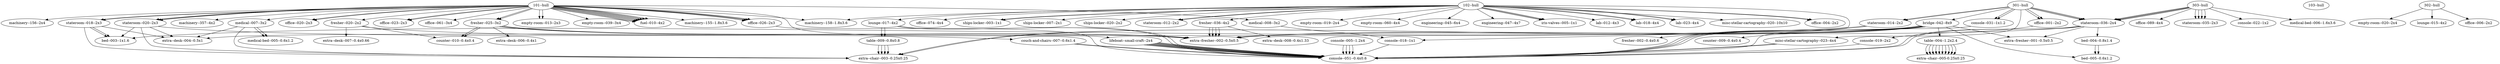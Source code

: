 
digraph symbolGraph {
  
  "101--hull"
  "102--hull"
  "103--hull"
  "301--hull"
  "302--hull"
  "303--hull"
  "bed--003--1x1.6"
  "bed--004--0.8x1.4"
  "bed--005--0.6x1.2"
  "bridge--042--8x9"
  "console--005--1.2x4"
  "console--018--1x1"
  "console--019--2x2"
  "console--022--1x2"
  "console--031--1x1.2"
  "console--051--0.4x0.6"
  "couch-and-chairs--007--0.6x1.4"
  "counter--009--0.4x0.4"
  "counter--010--0.4x0.4"
  "empty-room--013--2x3"
  "empty-room--019--2x4"
  "empty-room--020--2x4"
  "empty-room--039--3x4"
  "empty-room--060--4x4"
  "engineering--045--6x4"
  "engineering--047--4x7"
  "extra--chair--003--0.25x0.25"
  "extra--chair--005-0.25x0.25"
  "extra--desk--004--0.5x1"
  "extra--desk--006--0.4x1"
  "extra--desk--007--0.4x0.66"
  "extra--desk--008--0.4x1.33"
  "extra--fresher--001--0.5x0.5"
  "extra--fresher--002--0.5x0.5"
  "fresher--002--0.4x0.6"
  "fresher--020--2x2"
  "fresher--025--3x2"
  "fresher--036--4x2"
  "fuel--010--4x2"
  "iris-valves--005--1x1"
  "lab--012--4x3"
  "lab--018--4x4"
  "lab--023--4x4"
  "lifeboat--small-craft--2x4"
  "lounge--015--4x2"
  "lounge--017--4x2"
  "machinery--155--1.8x3.6"
  "machinery--156--2x4"
  "machinery--158--1.8x3.6"
  "machinery--357--4x2"
  "medical--007--3x2"
  "medical--008--3x2"
  "medical-bed--005--0.6x1.2"
  "medical-bed--006--1.6x3.6"
  "misc-stellar-cartography--020--10x10"
  "misc-stellar-cartography--023--4x4"
  "office--001--2x2"
  "office--004--2x2"
  "office--006--2x2"
  "office--020--2x3"
  "office--023--2x3"
  "office--026--2x3"
  "office--061--3x4"
  "office--074--4x4"
  "office--089--4x4"
  "ships-locker--003--1x1"
  "ships-locker--007--2x1"
  "ships-locker--020--2x2"
  "stateroom--012--2x2"
  "stateroom--014--2x2"
  "stateroom--018--2x3"
  "stateroom--020--2x3"
  "stateroom--035--2x3"
  "stateroom--036--2x4"
  "table--004--1.2x2.4"
  "table--009--0.8x0.8"


  "101--hull" -> "office--026--2x3" 
  "101--hull" -> "office--026--2x3" 
  "101--hull" -> "office--026--2x3" 
  "101--hull" -> "office--026--2x3" 
  "101--hull" -> "stateroom--020--2x3" 
  "101--hull" -> "stateroom--020--2x3" 
  "101--hull" -> "stateroom--020--2x3" 
  "101--hull" -> "empty-room--013--2x3" 
  "101--hull" -> "empty-room--013--2x3" 
  "101--hull" -> "office--020--2x3" 
  "101--hull" -> "office--020--2x3" 
  "101--hull" -> "office--023--2x3" 
  "101--hull" -> "office--023--2x3" 
  "101--hull" -> "fresher--020--2x2" 
  "101--hull" -> "stateroom--018--2x3" 
  "101--hull" -> "stateroom--018--2x3" 
  "101--hull" -> "fresher--025--3x2" 
  "101--hull" -> "fresher--025--3x2" 
  "101--hull" -> "office--061--3x4" 
  "101--hull" -> "medical--007--3x2" 
  "101--hull" -> "empty-room--039--3x4" 
  "101--hull" -> "medical--008--3x2" 
  "101--hull" -> "lifeboat--small-craft--2x4" 
  "101--hull" -> "fuel--010--4x2" 
  "101--hull" -> "fuel--010--4x2" 
  "101--hull" -> "fuel--010--4x2" 
  "101--hull" -> "fuel--010--4x2" 
  "101--hull" -> "fuel--010--4x2" 
  "101--hull" -> "fuel--010--4x2" 
  "101--hull" -> "fuel--010--4x2" 
  "101--hull" -> "fuel--010--4x2" 
  "101--hull" -> "machinery--158--1.8x3.6" 
  "101--hull" -> "machinery--156--2x4" 
  "101--hull" -> "machinery--155--1.8x3.6" 
  "101--hull" -> "machinery--357--4x2" 
  "102--hull" -> "iris-valves--005--1x1" 
  "102--hull" -> "iris-valves--005--1x1" 
  "102--hull" -> "iris-valves--005--1x1" 
  "102--hull" -> "stateroom--012--2x2" 
  "102--hull" -> "stateroom--012--2x2" 
  "102--hull" -> "office--004--2x2" 
  "102--hull" -> "office--004--2x2" 
  "102--hull" -> "fresher--036--4x2" 
  "102--hull" -> "engineering--045--6x4" 
  "102--hull" -> "lab--018--4x4" 
  "102--hull" -> "lab--018--4x4" 
  "102--hull" -> "lab--012--4x3" 
  "102--hull" -> "lab--023--4x4" 
  "102--hull" -> "lab--023--4x4" 
  "102--hull" -> "office--074--4x4" 
  "102--hull" -> "engineering--047--4x7" 
  "102--hull" -> "ships-locker--003--1x1" 
  "102--hull" -> "misc-stellar-cartography--020--10x10" 
  "102--hull" -> "ships-locker--020--2x2" 
  "102--hull" -> "ships-locker--007--2x1" 
  "102--hull" -> "ships-locker--003--1x1" 
  "102--hull" -> "empty-room--019--2x4" 
  "102--hull" -> "empty-room--060--4x4" 
  "102--hull" -> "console--018--1x1" 
  "102--hull" -> "machinery--158--1.8x3.6" 
  "102--hull" -> "lounge--017--4x2" 
  "301--hull" -> "stateroom--014--2x2" 
  "301--hull" -> "stateroom--014--2x2" 
  "301--hull" -> "stateroom--036--2x4" 
  "301--hull" -> "stateroom--036--2x4" 
  "301--hull" -> "stateroom--036--2x4" 
  "301--hull" -> "office--001--2x2" 
  "301--hull" -> "office--001--2x2" 
  "301--hull" -> "misc-stellar-cartography--023--4x4" 
  "301--hull" -> "bridge--042--8x9" 
  "301--hull" -> "console--031--1x1.2" 
  "301--hull" -> "console--031--1x1.2" 
  "302--hull" -> "office--006--2x2" 
  "302--hull" -> "lounge--015--4x2" 
  "302--hull" -> "empty-room--020--2x4" 
  "303--hull" -> "stateroom--036--2x4" 
  "303--hull" -> "stateroom--036--2x4" 
  "303--hull" -> "stateroom--036--2x4" 
  "303--hull" -> "stateroom--036--2x4" 
  "303--hull" -> "stateroom--035--2x3" 
  "303--hull" -> "stateroom--035--2x3" 
  "303--hull" -> "stateroom--035--2x3" 
  "303--hull" -> "stateroom--035--2x3" 
  "303--hull" -> "medical-bed--006--1.6x3.6" 
  "303--hull" -> "office--089--4x4" 
  "303--hull" -> "console--022--1x2" 
  "bed--004--0.8x1.4" -> "bed--005--0.6x1.2" 
  "bed--004--0.8x1.4" -> "bed--005--0.6x1.2" 
  "bridge--042--8x9" -> "console--051--0.4x0.6" 
  "bridge--042--8x9" -> "console--051--0.4x0.6" 
  "bridge--042--8x9" -> "console--051--0.4x0.6" 
  "bridge--042--8x9" -> "console--051--0.4x0.6" 
  "bridge--042--8x9" -> "extra--chair--003--0.25x0.25" 
  "bridge--042--8x9" -> "extra--chair--003--0.25x0.25" 
  "bridge--042--8x9" -> "extra--desk--004--0.5x1" 
  "bridge--042--8x9" -> "table--004--1.2x2.4" 
  "bridge--042--8x9" -> "bed--005--0.6x1.2" 
  "bridge--042--8x9" -> "extra--fresher--001--0.5x0.5" 
  "bridge--042--8x9" -> "extra--fresher--002--0.5x0.5" 
  "bridge--042--8x9" -> "extra--fresher--002--0.5x0.5" 
  "bridge--042--8x9" -> "counter--009--0.4x0.4" 
  "console--005--1.2x4" -> "console--051--0.4x0.6" 
  "console--005--1.2x4" -> "console--051--0.4x0.6" 
  "console--005--1.2x4" -> "console--051--0.4x0.6" 
  "console--005--1.2x4" -> "console--051--0.4x0.6" 
  "console--018--1x1" -> "console--051--0.4x0.6" 
  "console--019--2x2" -> "console--051--0.4x0.6" 
  "console--031--1x1.2" -> "console--051--0.4x0.6" 
  "couch-and-chairs--007--0.6x1.4" -> "console--051--0.4x0.6" 
  "couch-and-chairs--007--0.6x1.4" -> "console--051--0.4x0.6" 
  "fresher--020--2x2" -> "extra--desk--007--0.4x0.66" 
  "fresher--020--2x2" -> "counter--010--0.4x0.4" 
  "fresher--020--2x2" -> "extra--fresher--002--0.5x0.5" 
  "fresher--025--3x2" -> "extra--fresher--002--0.5x0.5" 
  "fresher--025--3x2" -> "extra--fresher--002--0.5x0.5" 
  "fresher--025--3x2" -> "extra--fresher--002--0.5x0.5" 
  "fresher--025--3x2" -> "counter--010--0.4x0.4" 
  "fresher--025--3x2" -> "counter--010--0.4x0.4" 
  "fresher--025--3x2" -> "extra--desk--006--0.4x1" 
  "fresher--036--4x2" -> "extra--fresher--002--0.5x0.5" 
  "fresher--036--4x2" -> "extra--fresher--002--0.5x0.5" 
  "fresher--036--4x2" -> "extra--fresher--002--0.5x0.5" 
  "fresher--036--4x2" -> "extra--fresher--002--0.5x0.5" 
  "fresher--036--4x2" -> "extra--desk--008--0.4x1.33" 
  "lifeboat--small-craft--2x4" -> "console--051--0.4x0.6" 
  "lifeboat--small-craft--2x4" -> "console--051--0.4x0.6" 
  "lifeboat--small-craft--2x4" -> "console--051--0.4x0.6" 
  "lifeboat--small-craft--2x4" -> "console--051--0.4x0.6" 
  "lifeboat--small-craft--2x4" -> "console--051--0.4x0.6" 
  "lifeboat--small-craft--2x4" -> "console--051--0.4x0.6" 
  "lifeboat--small-craft--2x4" -> "console--051--0.4x0.6" 
  "lifeboat--small-craft--2x4" -> "console--051--0.4x0.6" 
  "lifeboat--small-craft--2x4" -> "console--051--0.4x0.6" 
  "lounge--017--4x2" -> "console--051--0.4x0.6" 
  "lounge--017--4x2" -> "console--051--0.4x0.6" 
  "lounge--017--4x2" -> "table--009--0.8x0.8" 
  "lounge--017--4x2" -> "table--009--0.8x0.8" 
  "medical--007--3x2" -> "extra--desk--004--0.5x1" 
  "medical--007--3x2" -> "extra--chair--003--0.25x0.25" 
  "medical--007--3x2" -> "medical-bed--005--0.6x1.2" 
  "medical--007--3x2" -> "medical-bed--005--0.6x1.2" 
  "medical--008--3x2" -> "console--018--1x1" 
  "misc-stellar-cartography--023--4x4" -> "console--051--0.4x0.6" 
  "misc-stellar-cartography--023--4x4" -> "console--051--0.4x0.6" 
  "office--001--2x2" -> "console--019--2x2" 
  "office--026--2x3" -> "console--051--0.4x0.6" 
  "stateroom--014--2x2" -> "bed--003--1x1.6" 
  "stateroom--014--2x2" -> "fresher--002--0.4x0.6" 
  "stateroom--018--2x3" -> "bed--003--1x1.6" 
  "stateroom--018--2x3" -> "bed--003--1x1.6" 
  "stateroom--018--2x3" -> "extra--chair--003--0.25x0.25" 
  "stateroom--018--2x3" -> "extra--desk--004--0.5x1" 
  "stateroom--020--2x3" -> "bed--003--1x1.6" 
  "stateroom--020--2x3" -> "extra--chair--003--0.25x0.25" 
  "stateroom--020--2x3" -> "extra--desk--004--0.5x1" 
  "stateroom--020--2x3" -> "couch-and-chairs--007--0.6x1.4" 
  "stateroom--036--2x4" -> "console--051--0.4x0.6" 
  "stateroom--036--2x4" -> "console--051--0.4x0.6" 
  "stateroom--036--2x4" -> "extra--fresher--001--0.5x0.5" 
  "stateroom--036--2x4" -> "extra--fresher--002--0.5x0.5" 
  "stateroom--036--2x4" -> "bed--004--0.8x1.4" 
  "table--004--1.2x2.4" -> "extra--chair--005-0.25x0.25" 
  "table--004--1.2x2.4" -> "extra--chair--005-0.25x0.25" 
  "table--004--1.2x2.4" -> "extra--chair--005-0.25x0.25" 
  "table--004--1.2x2.4" -> "extra--chair--005-0.25x0.25" 
  "table--004--1.2x2.4" -> "extra--chair--005-0.25x0.25" 
  "table--004--1.2x2.4" -> "extra--chair--005-0.25x0.25" 
  "table--004--1.2x2.4" -> "extra--chair--005-0.25x0.25" 
  "table--004--1.2x2.4" -> "extra--chair--005-0.25x0.25" 
  "table--004--1.2x2.4" -> "extra--chair--005-0.25x0.25" 
  "table--004--1.2x2.4" -> "extra--chair--005-0.25x0.25" 
  "table--009--0.8x0.8" -> "extra--chair--003--0.25x0.25" 
  "table--009--0.8x0.8" -> "extra--chair--003--0.25x0.25" 
  "table--009--0.8x0.8" -> "extra--chair--003--0.25x0.25" 
  "table--009--0.8x0.8" -> "extra--chair--003--0.25x0.25" 


}
